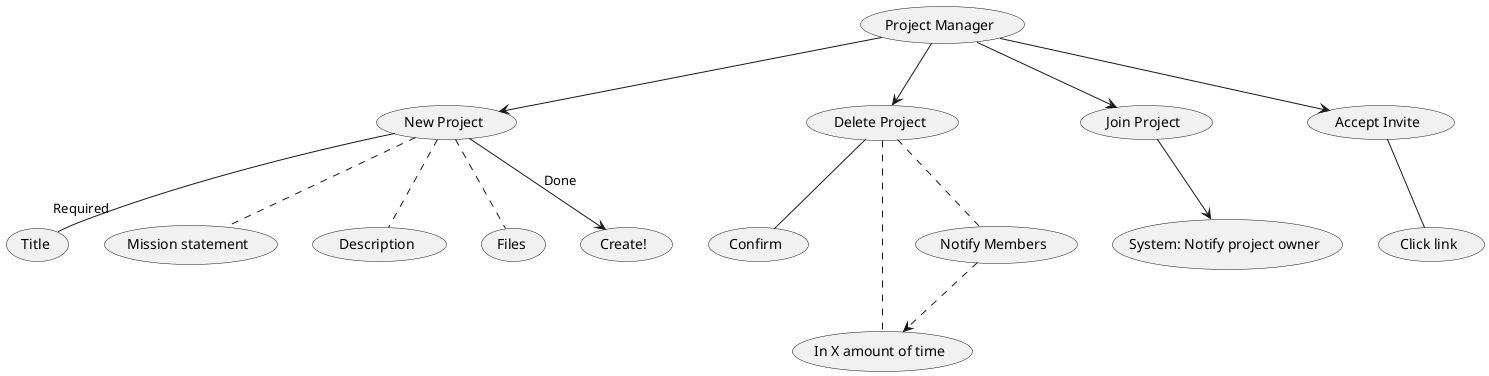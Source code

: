 @startuml
(Project Manager) -down-> (New Project)
   (New Project) -down- "Required" (Title) 
   (New Project) .down. (Mission statement)
   (New Project) .down. (Description)
   (New Project) .down. (Files)
   (New Project) -down-> (Create!) : "Done"


(Project Manager) -down-> (Delete Project)

(Delete Project) -down- (Confirm)
(Delete Project) .down. (In X amount of time)
(Delete Project) .down. (Notify Members) 
(Notify Members) ..> (In X amount of time)

(Project Manager) -down-> (Join Project)
(Join Project) -down-> (System: Notify project owner)

(Project Manager) -down-> (Accept Invite)
(Accept Invite) -- (Click link)
@enduml